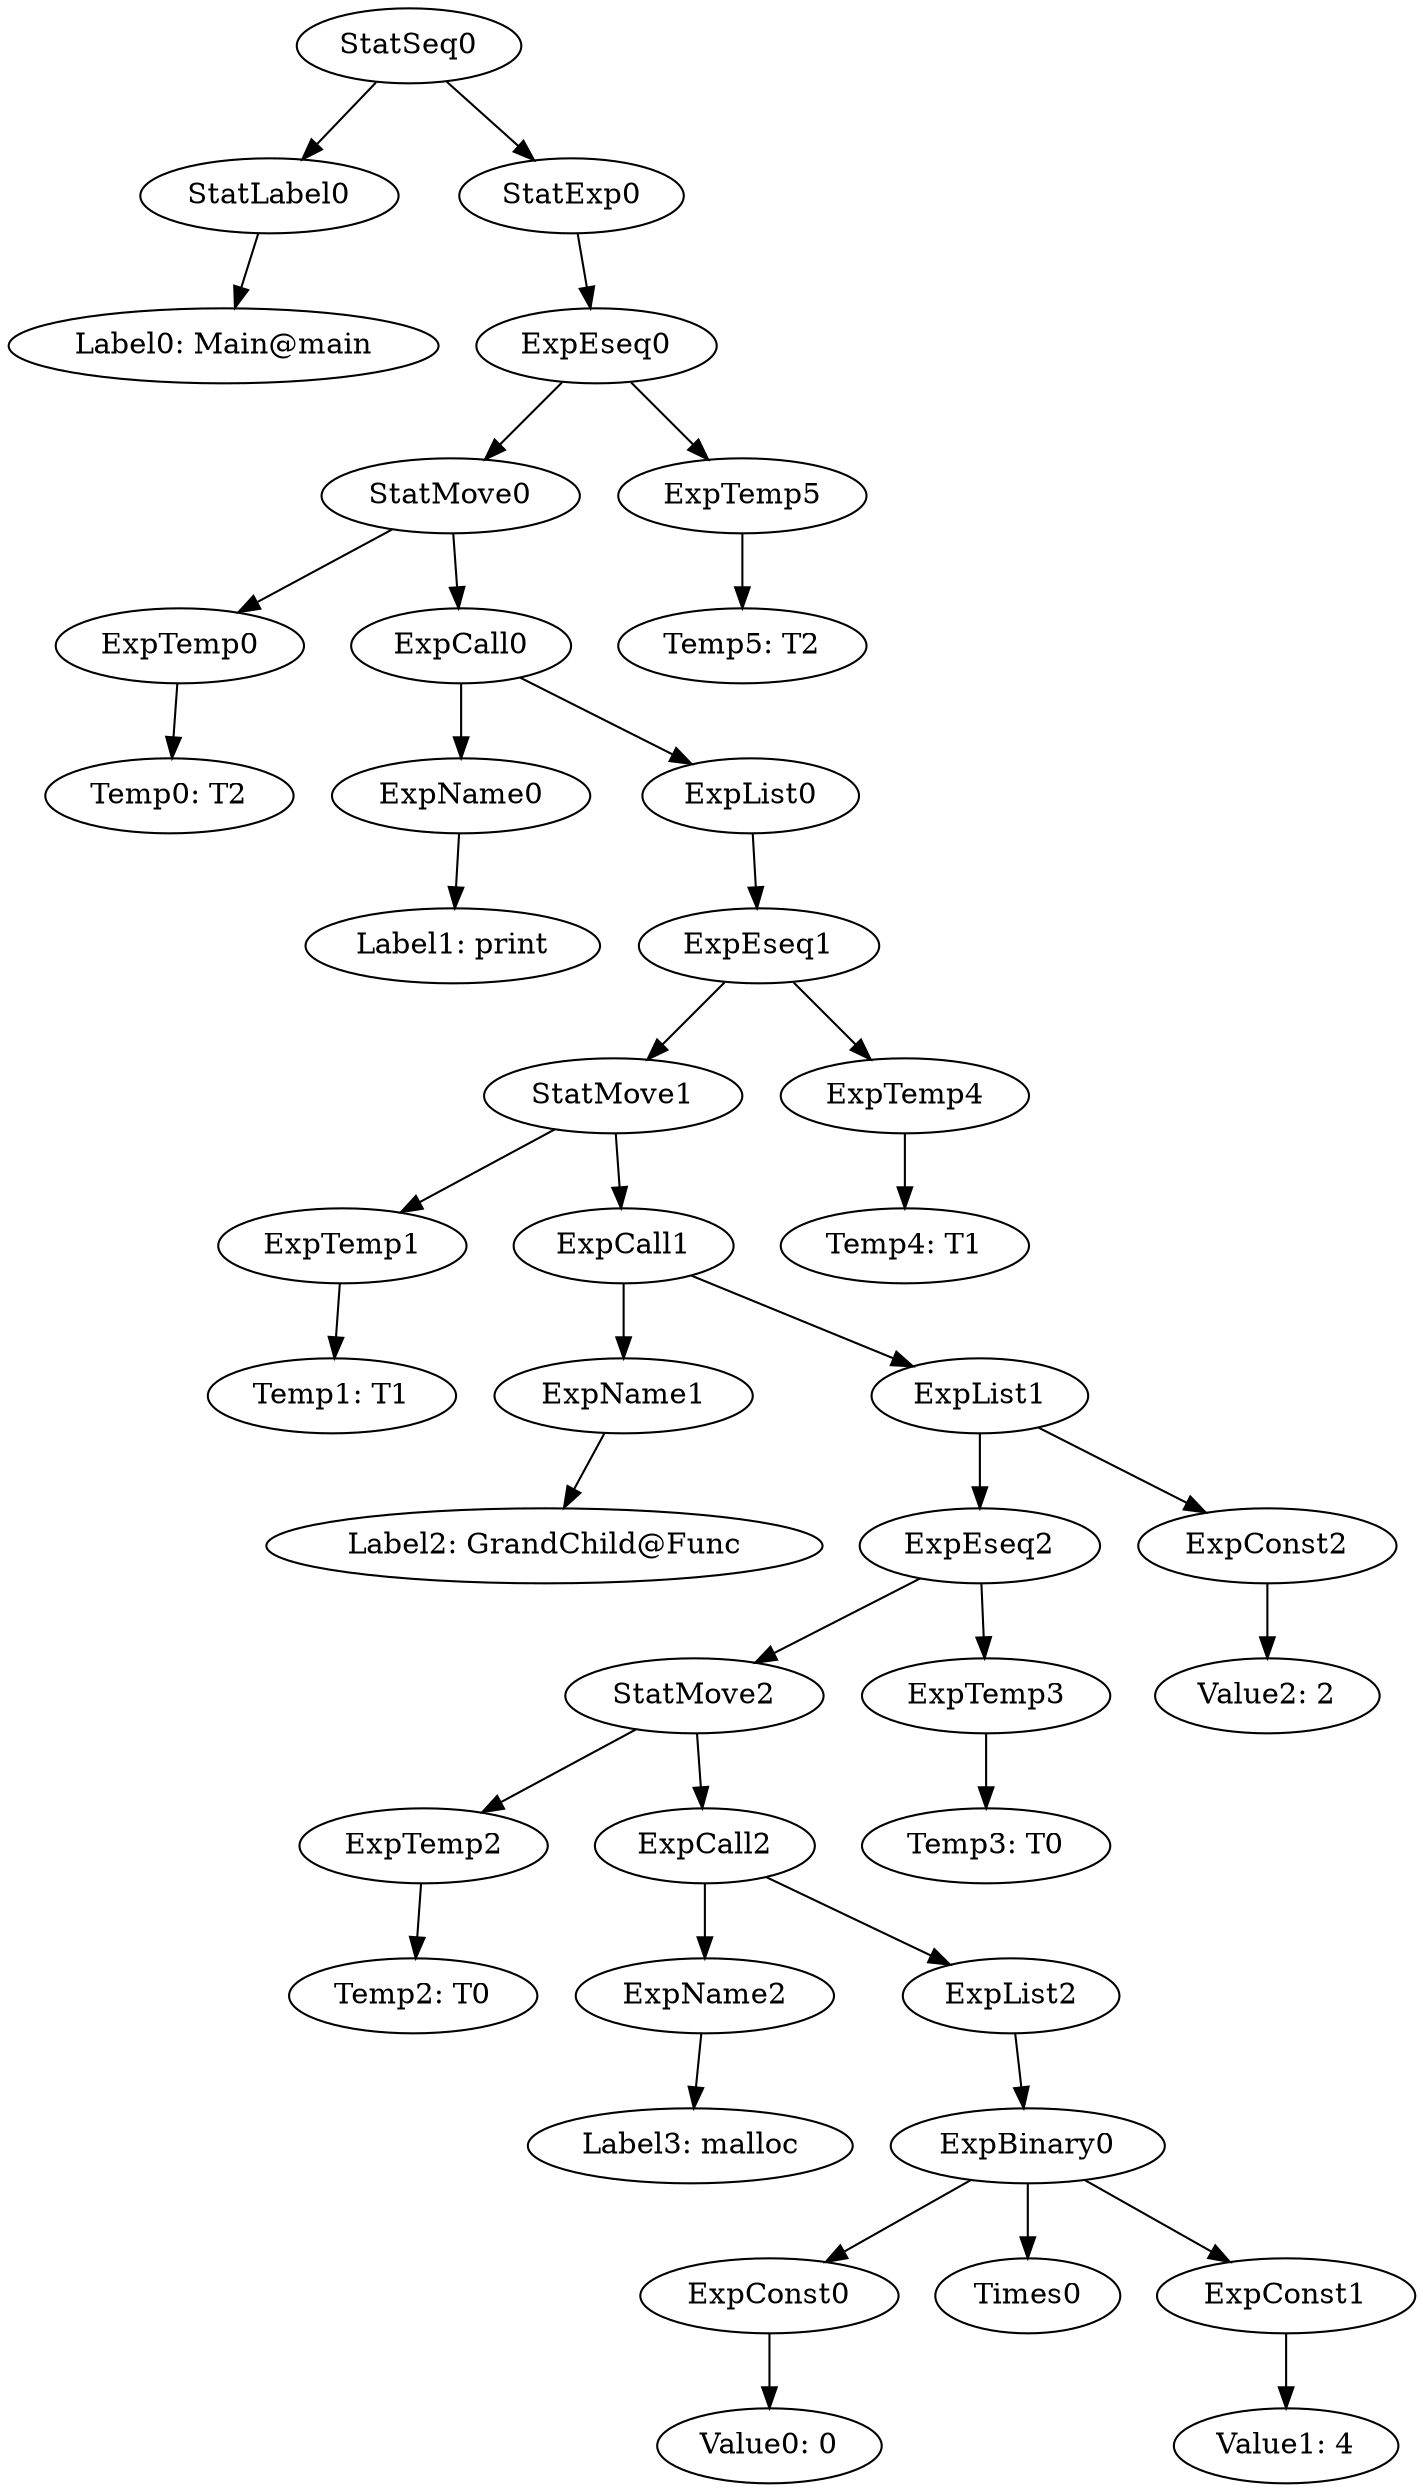 digraph {
	ordering = out;
	StatExp0 -> ExpEseq0;
	ExpEseq0 -> StatMove0;
	ExpEseq0 -> ExpTemp5;
	ExpList0 -> ExpEseq1;
	ExpTemp4 -> "Temp4: T1";
	ExpName1 -> "Label2: GrandChild@Func";
	StatMove1 -> ExpTemp1;
	StatMove1 -> ExpCall1;
	ExpConst1 -> "Value1: 4";
	ExpList1 -> ExpEseq2;
	ExpList1 -> ExpConst2;
	ExpCall0 -> ExpName0;
	ExpCall0 -> ExpList0;
	ExpName0 -> "Label1: print";
	StatLabel0 -> "Label0: Main@main";
	ExpTemp3 -> "Temp3: T0";
	ExpTemp0 -> "Temp0: T2";
	ExpList2 -> ExpBinary0;
	ExpCall1 -> ExpName1;
	ExpCall1 -> ExpList1;
	ExpEseq1 -> StatMove1;
	ExpEseq1 -> ExpTemp4;
	StatMove0 -> ExpTemp0;
	StatMove0 -> ExpCall0;
	ExpTemp2 -> "Temp2: T0";
	StatMove2 -> ExpTemp2;
	StatMove2 -> ExpCall2;
	ExpTemp5 -> "Temp5: T2";
	ExpTemp1 -> "Temp1: T1";
	StatSeq0 -> StatLabel0;
	StatSeq0 -> StatExp0;
	ExpName2 -> "Label3: malloc";
	ExpConst0 -> "Value0: 0";
	ExpBinary0 -> ExpConst0;
	ExpBinary0 -> Times0;
	ExpBinary0 -> ExpConst1;
	ExpEseq2 -> StatMove2;
	ExpEseq2 -> ExpTemp3;
	ExpCall2 -> ExpName2;
	ExpCall2 -> ExpList2;
	ExpConst2 -> "Value2: 2";
}

